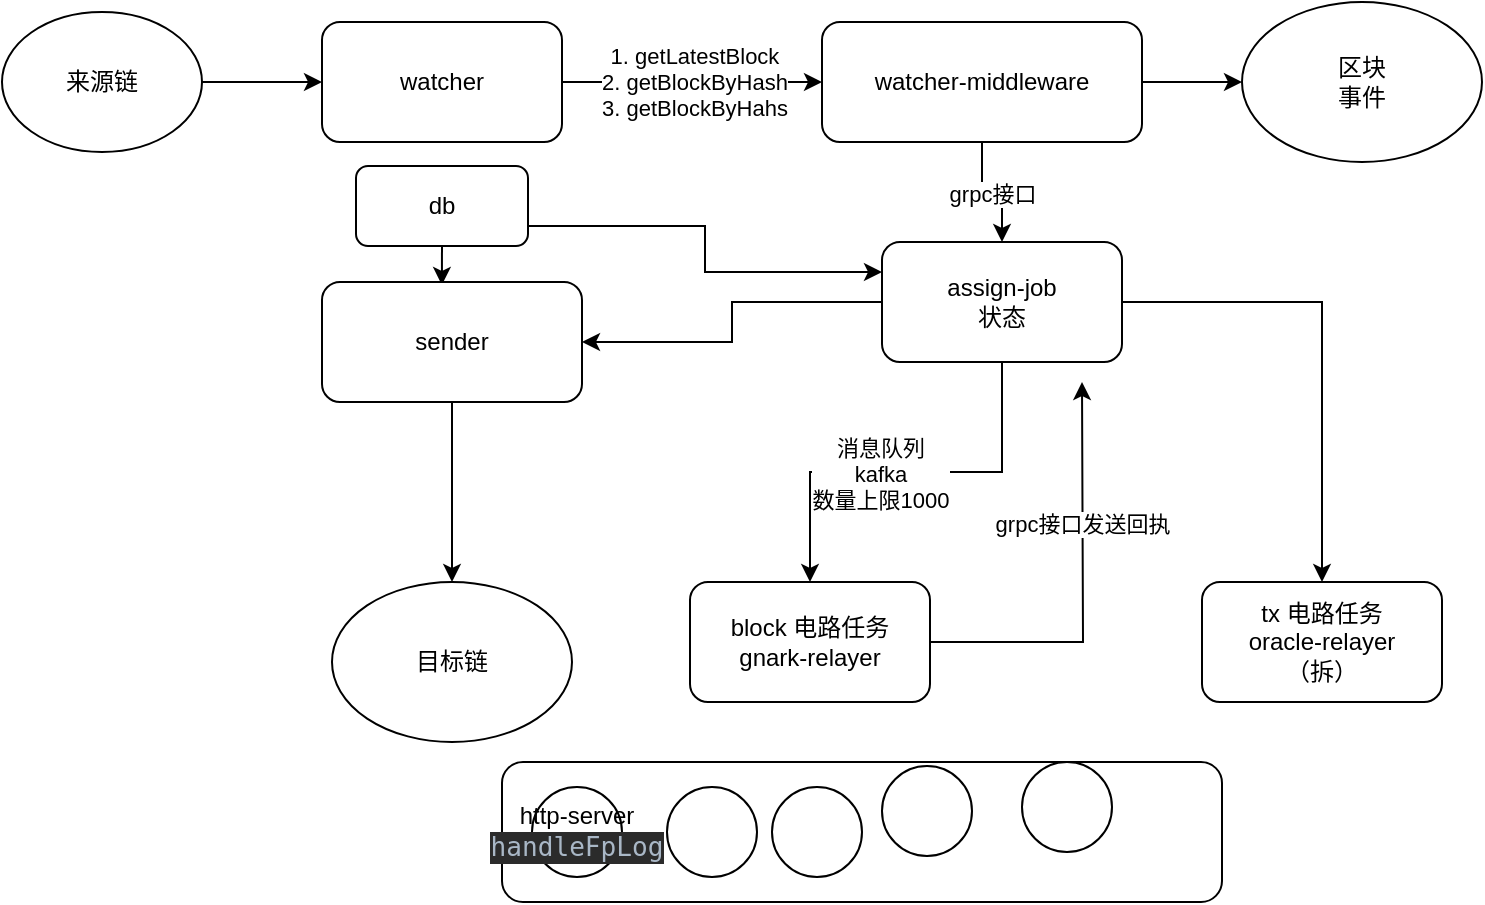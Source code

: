 <mxfile version="21.6.2" type="github">
  <diagram name="第 1 页" id="2FfmDNHcDN7cyOoLiR-4">
    <mxGraphModel dx="1736" dy="492" grid="1" gridSize="10" guides="1" tooltips="1" connect="1" arrows="1" fold="1" page="1" pageScale="1" pageWidth="827" pageHeight="1169" math="0" shadow="0">
      <root>
        <mxCell id="0" />
        <mxCell id="1" parent="0" />
        <mxCell id="phr9aaqnnp__kKiuMH5_-6" style="edgeStyle=orthogonalEdgeStyle;rounded=0;orthogonalLoop=1;jettySize=auto;html=1;" edge="1" parent="1" source="phr9aaqnnp__kKiuMH5_-1" target="phr9aaqnnp__kKiuMH5_-2">
          <mxGeometry relative="1" as="geometry" />
        </mxCell>
        <mxCell id="phr9aaqnnp__kKiuMH5_-7" value="1. getLatestBlock&lt;br&gt;2. getBlockByHash&lt;br&gt;3. getBlockByHahs" style="edgeLabel;html=1;align=center;verticalAlign=middle;resizable=0;points=[];" vertex="1" connectable="0" parent="phr9aaqnnp__kKiuMH5_-6">
          <mxGeometry x="0.011" relative="1" as="geometry">
            <mxPoint as="offset" />
          </mxGeometry>
        </mxCell>
        <mxCell id="phr9aaqnnp__kKiuMH5_-1" value="watcher" style="rounded=1;whiteSpace=wrap;html=1;" vertex="1" parent="1">
          <mxGeometry x="110" y="180" width="120" height="60" as="geometry" />
        </mxCell>
        <mxCell id="phr9aaqnnp__kKiuMH5_-11" style="edgeStyle=orthogonalEdgeStyle;rounded=0;orthogonalLoop=1;jettySize=auto;html=1;" edge="1" parent="1" source="phr9aaqnnp__kKiuMH5_-2" target="phr9aaqnnp__kKiuMH5_-3">
          <mxGeometry relative="1" as="geometry" />
        </mxCell>
        <mxCell id="phr9aaqnnp__kKiuMH5_-34" value="grpc接口" style="edgeLabel;html=1;align=center;verticalAlign=middle;resizable=0;points=[];" vertex="1" connectable="0" parent="phr9aaqnnp__kKiuMH5_-11">
          <mxGeometry x="0.004" y="-1" relative="1" as="geometry">
            <mxPoint as="offset" />
          </mxGeometry>
        </mxCell>
        <mxCell id="phr9aaqnnp__kKiuMH5_-12" style="edgeStyle=orthogonalEdgeStyle;rounded=0;orthogonalLoop=1;jettySize=auto;html=1;" edge="1" parent="1" source="phr9aaqnnp__kKiuMH5_-2" target="phr9aaqnnp__kKiuMH5_-16">
          <mxGeometry relative="1" as="geometry">
            <mxPoint x="550.0" y="210.0" as="targetPoint" />
          </mxGeometry>
        </mxCell>
        <mxCell id="phr9aaqnnp__kKiuMH5_-2" value="watcher-middleware" style="rounded=1;whiteSpace=wrap;html=1;" vertex="1" parent="1">
          <mxGeometry x="360" y="180" width="160" height="60" as="geometry" />
        </mxCell>
        <mxCell id="phr9aaqnnp__kKiuMH5_-8" style="edgeStyle=orthogonalEdgeStyle;rounded=0;orthogonalLoop=1;jettySize=auto;html=1;" edge="1" parent="1" source="phr9aaqnnp__kKiuMH5_-3" target="phr9aaqnnp__kKiuMH5_-4">
          <mxGeometry relative="1" as="geometry" />
        </mxCell>
        <mxCell id="phr9aaqnnp__kKiuMH5_-35" value="消息队列&lt;br&gt;kafka&lt;br&gt;数量上限1000" style="edgeLabel;html=1;align=center;verticalAlign=middle;resizable=0;points=[];" vertex="1" connectable="0" parent="phr9aaqnnp__kKiuMH5_-8">
          <mxGeometry x="0.129" y="1" relative="1" as="geometry">
            <mxPoint as="offset" />
          </mxGeometry>
        </mxCell>
        <mxCell id="phr9aaqnnp__kKiuMH5_-10" style="edgeStyle=orthogonalEdgeStyle;rounded=0;orthogonalLoop=1;jettySize=auto;html=1;" edge="1" parent="1" source="phr9aaqnnp__kKiuMH5_-3" target="phr9aaqnnp__kKiuMH5_-5">
          <mxGeometry relative="1" as="geometry" />
        </mxCell>
        <mxCell id="phr9aaqnnp__kKiuMH5_-26" style="edgeStyle=orthogonalEdgeStyle;rounded=0;orthogonalLoop=1;jettySize=auto;html=1;entryX=1;entryY=0.5;entryDx=0;entryDy=0;" edge="1" parent="1" source="phr9aaqnnp__kKiuMH5_-3" target="phr9aaqnnp__kKiuMH5_-24">
          <mxGeometry relative="1" as="geometry" />
        </mxCell>
        <mxCell id="phr9aaqnnp__kKiuMH5_-3" value="assign-job&lt;br&gt;状态" style="rounded=1;whiteSpace=wrap;html=1;" vertex="1" parent="1">
          <mxGeometry x="390" y="290" width="120" height="60" as="geometry" />
        </mxCell>
        <mxCell id="phr9aaqnnp__kKiuMH5_-37" style="edgeStyle=orthogonalEdgeStyle;rounded=0;orthogonalLoop=1;jettySize=auto;html=1;" edge="1" parent="1" source="phr9aaqnnp__kKiuMH5_-4">
          <mxGeometry relative="1" as="geometry">
            <mxPoint x="490" y="360.0" as="targetPoint" />
          </mxGeometry>
        </mxCell>
        <mxCell id="phr9aaqnnp__kKiuMH5_-38" value="grpc接口发送回执" style="edgeLabel;html=1;align=center;verticalAlign=middle;resizable=0;points=[];" vertex="1" connectable="0" parent="phr9aaqnnp__kKiuMH5_-37">
          <mxGeometry x="0.319" y="1" relative="1" as="geometry">
            <mxPoint as="offset" />
          </mxGeometry>
        </mxCell>
        <mxCell id="phr9aaqnnp__kKiuMH5_-4" value="block 电路任务&lt;br&gt;gnark-relayer" style="rounded=1;whiteSpace=wrap;html=1;" vertex="1" parent="1">
          <mxGeometry x="294" y="460" width="120" height="60" as="geometry" />
        </mxCell>
        <mxCell id="phr9aaqnnp__kKiuMH5_-5" value="tx 电路任务&lt;br&gt;oracle-relayer&lt;br&gt;（拆）" style="rounded=1;whiteSpace=wrap;html=1;" vertex="1" parent="1">
          <mxGeometry x="550" y="460" width="120" height="60" as="geometry" />
        </mxCell>
        <mxCell id="phr9aaqnnp__kKiuMH5_-16" value="区块&lt;br&gt;事件" style="ellipse;whiteSpace=wrap;html=1;" vertex="1" parent="1">
          <mxGeometry x="570" y="170" width="120" height="80" as="geometry" />
        </mxCell>
        <mxCell id="phr9aaqnnp__kKiuMH5_-32" style="edgeStyle=orthogonalEdgeStyle;rounded=0;orthogonalLoop=1;jettySize=auto;html=1;exitX=0.5;exitY=1;exitDx=0;exitDy=0;entryX=0.461;entryY=0.025;entryDx=0;entryDy=0;entryPerimeter=0;" edge="1" parent="1" source="phr9aaqnnp__kKiuMH5_-17" target="phr9aaqnnp__kKiuMH5_-24">
          <mxGeometry relative="1" as="geometry" />
        </mxCell>
        <mxCell id="phr9aaqnnp__kKiuMH5_-33" style="edgeStyle=orthogonalEdgeStyle;rounded=0;orthogonalLoop=1;jettySize=auto;html=1;exitX=1;exitY=0.75;exitDx=0;exitDy=0;entryX=0;entryY=0.25;entryDx=0;entryDy=0;" edge="1" parent="1" source="phr9aaqnnp__kKiuMH5_-17" target="phr9aaqnnp__kKiuMH5_-3">
          <mxGeometry relative="1" as="geometry" />
        </mxCell>
        <mxCell id="phr9aaqnnp__kKiuMH5_-17" value="db" style="rounded=1;whiteSpace=wrap;html=1;" vertex="1" parent="1">
          <mxGeometry x="127" y="252" width="86" height="40" as="geometry" />
        </mxCell>
        <mxCell id="phr9aaqnnp__kKiuMH5_-18" value="" style="rounded=1;whiteSpace=wrap;html=1;" vertex="1" parent="1">
          <mxGeometry x="200" y="550" width="360" height="70" as="geometry" />
        </mxCell>
        <mxCell id="phr9aaqnnp__kKiuMH5_-19" value="http-server&lt;br&gt;&lt;div style=&quot;background-color: rgb(43, 43, 43); color: rgb(169, 183, 198); font-family: &amp;quot;JetBrains Mono&amp;quot;, monospace; font-size: 9.8pt;&quot;&gt;handleFpLog&lt;/div&gt;" style="ellipse;whiteSpace=wrap;html=1;aspect=fixed;" vertex="1" parent="1">
          <mxGeometry x="215" y="562.5" width="45" height="45" as="geometry" />
        </mxCell>
        <mxCell id="phr9aaqnnp__kKiuMH5_-20" value="" style="ellipse;whiteSpace=wrap;html=1;aspect=fixed;" vertex="1" parent="1">
          <mxGeometry x="282.5" y="562.5" width="45" height="45" as="geometry" />
        </mxCell>
        <mxCell id="phr9aaqnnp__kKiuMH5_-21" value="" style="ellipse;whiteSpace=wrap;html=1;aspect=fixed;" vertex="1" parent="1">
          <mxGeometry x="335" y="562.5" width="45" height="45" as="geometry" />
        </mxCell>
        <mxCell id="phr9aaqnnp__kKiuMH5_-22" value="" style="ellipse;whiteSpace=wrap;html=1;aspect=fixed;" vertex="1" parent="1">
          <mxGeometry x="390" y="552" width="45" height="45" as="geometry" />
        </mxCell>
        <mxCell id="phr9aaqnnp__kKiuMH5_-23" value="" style="ellipse;whiteSpace=wrap;html=1;aspect=fixed;" vertex="1" parent="1">
          <mxGeometry x="460" y="550" width="45" height="45" as="geometry" />
        </mxCell>
        <mxCell id="phr9aaqnnp__kKiuMH5_-27" style="edgeStyle=orthogonalEdgeStyle;rounded=0;orthogonalLoop=1;jettySize=auto;html=1;entryX=0.5;entryY=0;entryDx=0;entryDy=0;" edge="1" parent="1" source="phr9aaqnnp__kKiuMH5_-24" target="phr9aaqnnp__kKiuMH5_-28">
          <mxGeometry relative="1" as="geometry">
            <mxPoint x="175" y="450" as="targetPoint" />
          </mxGeometry>
        </mxCell>
        <mxCell id="phr9aaqnnp__kKiuMH5_-24" value="sender" style="rounded=1;whiteSpace=wrap;html=1;" vertex="1" parent="1">
          <mxGeometry x="110" y="310" width="130" height="60" as="geometry" />
        </mxCell>
        <mxCell id="phr9aaqnnp__kKiuMH5_-28" value="目标链" style="ellipse;whiteSpace=wrap;html=1;" vertex="1" parent="1">
          <mxGeometry x="115" y="460" width="120" height="80" as="geometry" />
        </mxCell>
        <mxCell id="phr9aaqnnp__kKiuMH5_-30" style="edgeStyle=orthogonalEdgeStyle;rounded=0;orthogonalLoop=1;jettySize=auto;html=1;" edge="1" parent="1" source="phr9aaqnnp__kKiuMH5_-29" target="phr9aaqnnp__kKiuMH5_-1">
          <mxGeometry relative="1" as="geometry" />
        </mxCell>
        <mxCell id="phr9aaqnnp__kKiuMH5_-29" value="来源链" style="ellipse;whiteSpace=wrap;html=1;" vertex="1" parent="1">
          <mxGeometry x="-50" y="175" width="100" height="70" as="geometry" />
        </mxCell>
      </root>
    </mxGraphModel>
  </diagram>
</mxfile>
